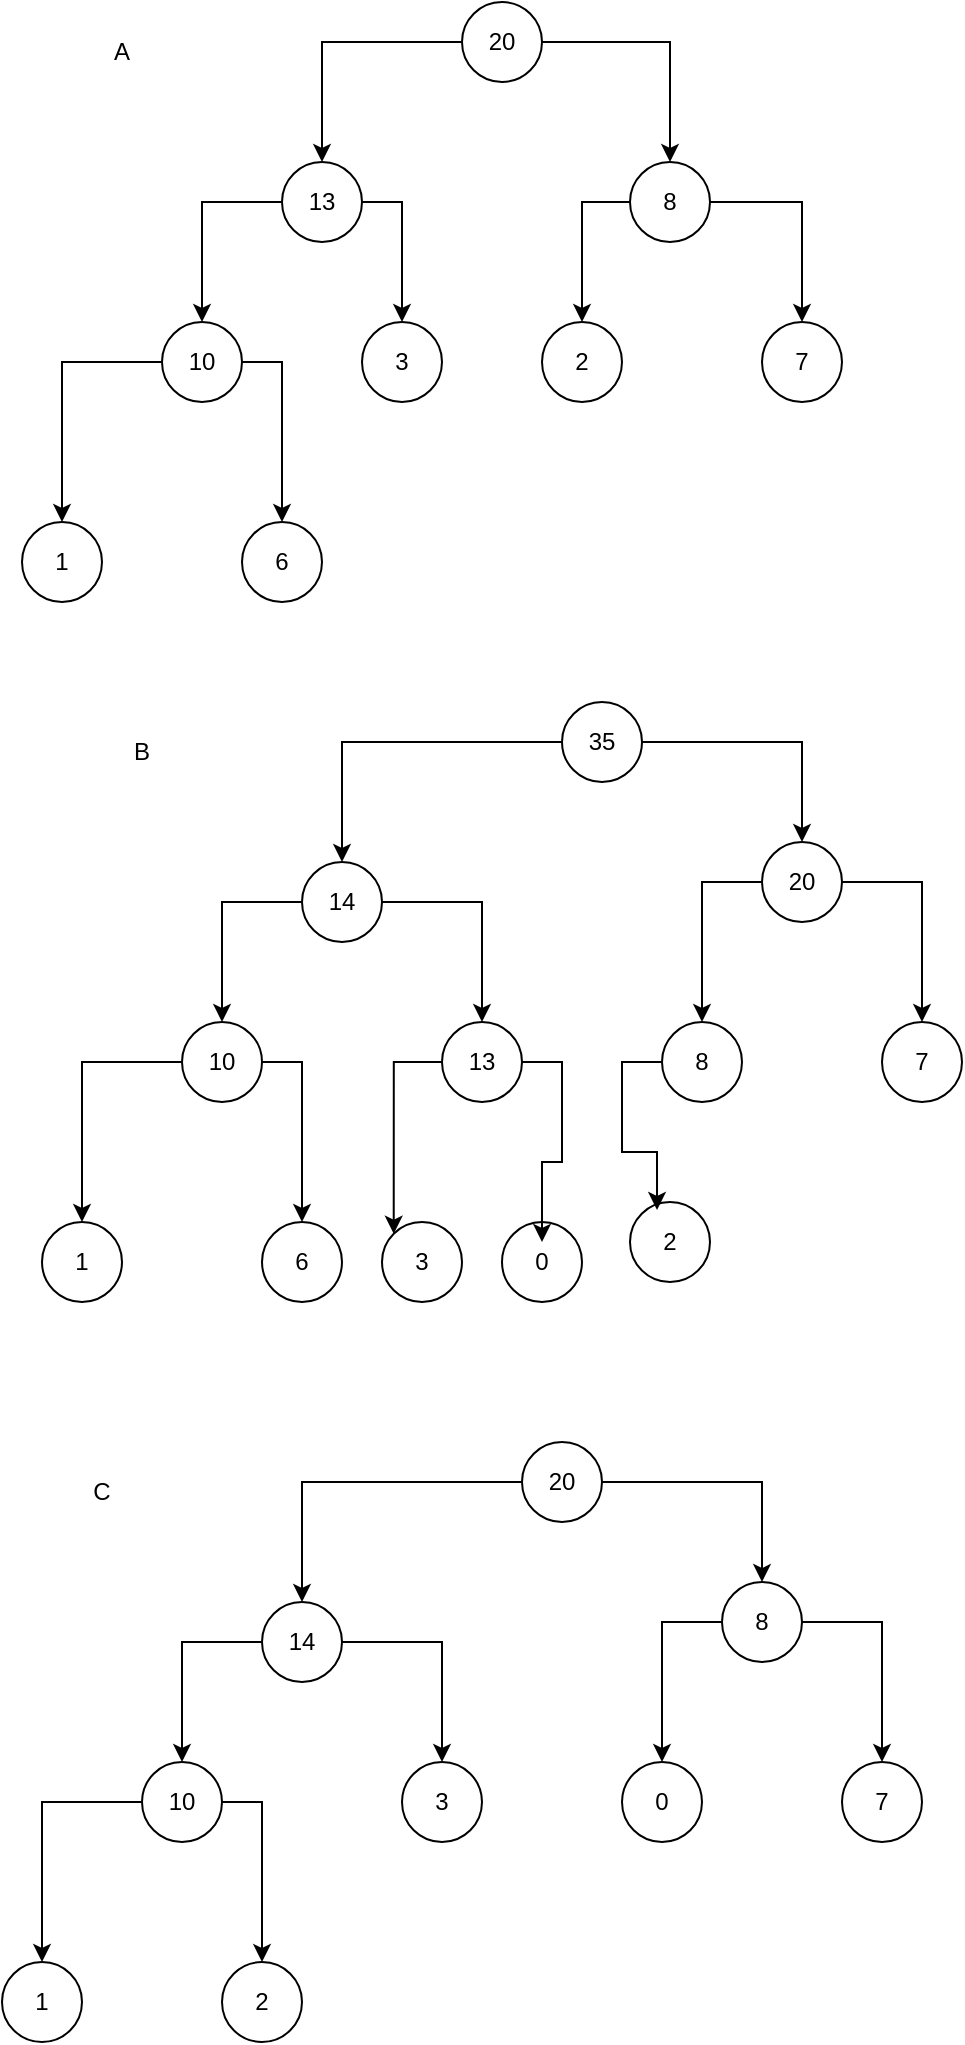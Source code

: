 <mxfile version="22.0.0" type="device">
  <diagram name="Trang-1" id="ZPdU82tGEfJm2v0xorDK">
    <mxGraphModel dx="954" dy="602" grid="1" gridSize="10" guides="1" tooltips="1" connect="1" arrows="1" fold="1" page="1" pageScale="1" pageWidth="827" pageHeight="1169" math="0" shadow="0">
      <root>
        <mxCell id="0" />
        <mxCell id="1" parent="0" />
        <mxCell id="BXSqrhUL6-4AqQqkL2Um-11" style="edgeStyle=orthogonalEdgeStyle;rounded=0;orthogonalLoop=1;jettySize=auto;html=1;exitX=0;exitY=0.5;exitDx=0;exitDy=0;entryX=0.5;entryY=0;entryDx=0;entryDy=0;" edge="1" parent="1" source="BXSqrhUL6-4AqQqkL2Um-1" target="BXSqrhUL6-4AqQqkL2Um-6">
          <mxGeometry relative="1" as="geometry" />
        </mxCell>
        <mxCell id="BXSqrhUL6-4AqQqkL2Um-12" style="edgeStyle=orthogonalEdgeStyle;rounded=0;orthogonalLoop=1;jettySize=auto;html=1;exitX=1;exitY=0.5;exitDx=0;exitDy=0;entryX=0.5;entryY=0;entryDx=0;entryDy=0;" edge="1" parent="1" source="BXSqrhUL6-4AqQqkL2Um-1" target="BXSqrhUL6-4AqQqkL2Um-4">
          <mxGeometry relative="1" as="geometry" />
        </mxCell>
        <mxCell id="BXSqrhUL6-4AqQqkL2Um-1" value="20" style="ellipse;whiteSpace=wrap;html=1;aspect=fixed;" vertex="1" parent="1">
          <mxGeometry x="290" y="260" width="40" height="40" as="geometry" />
        </mxCell>
        <mxCell id="BXSqrhUL6-4AqQqkL2Um-2" value="6" style="ellipse;whiteSpace=wrap;html=1;aspect=fixed;" vertex="1" parent="1">
          <mxGeometry x="180" y="520" width="40" height="40" as="geometry" />
        </mxCell>
        <mxCell id="BXSqrhUL6-4AqQqkL2Um-17" style="edgeStyle=orthogonalEdgeStyle;rounded=0;orthogonalLoop=1;jettySize=auto;html=1;exitX=0;exitY=0.5;exitDx=0;exitDy=0;entryX=0.5;entryY=0;entryDx=0;entryDy=0;" edge="1" parent="1" source="BXSqrhUL6-4AqQqkL2Um-4" target="BXSqrhUL6-4AqQqkL2Um-10">
          <mxGeometry relative="1" as="geometry" />
        </mxCell>
        <mxCell id="BXSqrhUL6-4AqQqkL2Um-18" style="edgeStyle=orthogonalEdgeStyle;rounded=0;orthogonalLoop=1;jettySize=auto;html=1;exitX=1;exitY=0.5;exitDx=0;exitDy=0;entryX=0.5;entryY=0;entryDx=0;entryDy=0;" edge="1" parent="1" source="BXSqrhUL6-4AqQqkL2Um-4" target="BXSqrhUL6-4AqQqkL2Um-8">
          <mxGeometry relative="1" as="geometry" />
        </mxCell>
        <mxCell id="BXSqrhUL6-4AqQqkL2Um-4" value="8" style="ellipse;whiteSpace=wrap;html=1;aspect=fixed;" vertex="1" parent="1">
          <mxGeometry x="374" y="340" width="40" height="40" as="geometry" />
        </mxCell>
        <mxCell id="BXSqrhUL6-4AqQqkL2Um-5" value="3" style="ellipse;whiteSpace=wrap;html=1;aspect=fixed;" vertex="1" parent="1">
          <mxGeometry x="240" y="420" width="40" height="40" as="geometry" />
        </mxCell>
        <mxCell id="BXSqrhUL6-4AqQqkL2Um-13" style="edgeStyle=orthogonalEdgeStyle;rounded=0;orthogonalLoop=1;jettySize=auto;html=1;exitX=0;exitY=0.5;exitDx=0;exitDy=0;entryX=0.5;entryY=0;entryDx=0;entryDy=0;" edge="1" parent="1" source="BXSqrhUL6-4AqQqkL2Um-6" target="BXSqrhUL6-4AqQqkL2Um-9">
          <mxGeometry relative="1" as="geometry" />
        </mxCell>
        <mxCell id="BXSqrhUL6-4AqQqkL2Um-16" style="edgeStyle=orthogonalEdgeStyle;rounded=0;orthogonalLoop=1;jettySize=auto;html=1;exitX=1;exitY=0.5;exitDx=0;exitDy=0;entryX=0.5;entryY=0;entryDx=0;entryDy=0;" edge="1" parent="1" source="BXSqrhUL6-4AqQqkL2Um-6" target="BXSqrhUL6-4AqQqkL2Um-5">
          <mxGeometry relative="1" as="geometry">
            <mxPoint x="260" y="410" as="targetPoint" />
          </mxGeometry>
        </mxCell>
        <mxCell id="BXSqrhUL6-4AqQqkL2Um-6" value="13" style="ellipse;whiteSpace=wrap;html=1;aspect=fixed;" vertex="1" parent="1">
          <mxGeometry x="200" y="340" width="40" height="40" as="geometry" />
        </mxCell>
        <mxCell id="BXSqrhUL6-4AqQqkL2Um-7" value="1" style="ellipse;whiteSpace=wrap;html=1;aspect=fixed;" vertex="1" parent="1">
          <mxGeometry x="70" y="520" width="40" height="40" as="geometry" />
        </mxCell>
        <mxCell id="BXSqrhUL6-4AqQqkL2Um-8" value="7" style="ellipse;whiteSpace=wrap;html=1;aspect=fixed;" vertex="1" parent="1">
          <mxGeometry x="440" y="420" width="40" height="40" as="geometry" />
        </mxCell>
        <mxCell id="BXSqrhUL6-4AqQqkL2Um-14" style="edgeStyle=orthogonalEdgeStyle;rounded=0;orthogonalLoop=1;jettySize=auto;html=1;exitX=0;exitY=0.5;exitDx=0;exitDy=0;entryX=0.5;entryY=0;entryDx=0;entryDy=0;" edge="1" parent="1" source="BXSqrhUL6-4AqQqkL2Um-9" target="BXSqrhUL6-4AqQqkL2Um-7">
          <mxGeometry relative="1" as="geometry" />
        </mxCell>
        <mxCell id="BXSqrhUL6-4AqQqkL2Um-15" style="edgeStyle=orthogonalEdgeStyle;rounded=0;orthogonalLoop=1;jettySize=auto;html=1;exitX=1;exitY=0.5;exitDx=0;exitDy=0;entryX=0.5;entryY=0;entryDx=0;entryDy=0;" edge="1" parent="1" source="BXSqrhUL6-4AqQqkL2Um-9" target="BXSqrhUL6-4AqQqkL2Um-2">
          <mxGeometry relative="1" as="geometry" />
        </mxCell>
        <mxCell id="BXSqrhUL6-4AqQqkL2Um-9" value="10" style="ellipse;whiteSpace=wrap;html=1;aspect=fixed;" vertex="1" parent="1">
          <mxGeometry x="140" y="420" width="40" height="40" as="geometry" />
        </mxCell>
        <mxCell id="BXSqrhUL6-4AqQqkL2Um-10" value="2" style="ellipse;whiteSpace=wrap;html=1;aspect=fixed;" vertex="1" parent="1">
          <mxGeometry x="330" y="420" width="40" height="40" as="geometry" />
        </mxCell>
        <mxCell id="BXSqrhUL6-4AqQqkL2Um-19" value="A" style="text;html=1;strokeColor=none;fillColor=none;align=center;verticalAlign=middle;whiteSpace=wrap;rounded=0;" vertex="1" parent="1">
          <mxGeometry x="90" y="270" width="60" height="30" as="geometry" />
        </mxCell>
        <mxCell id="BXSqrhUL6-4AqQqkL2Um-20" style="edgeStyle=orthogonalEdgeStyle;rounded=0;orthogonalLoop=1;jettySize=auto;html=1;exitX=0;exitY=0.5;exitDx=0;exitDy=0;entryX=0.5;entryY=0;entryDx=0;entryDy=0;" edge="1" parent="1" source="BXSqrhUL6-4AqQqkL2Um-22" target="BXSqrhUL6-4AqQqkL2Um-30">
          <mxGeometry relative="1" as="geometry" />
        </mxCell>
        <mxCell id="BXSqrhUL6-4AqQqkL2Um-21" style="edgeStyle=orthogonalEdgeStyle;rounded=0;orthogonalLoop=1;jettySize=auto;html=1;exitX=1;exitY=0.5;exitDx=0;exitDy=0;entryX=0.5;entryY=0;entryDx=0;entryDy=0;" edge="1" parent="1" source="BXSqrhUL6-4AqQqkL2Um-22" target="BXSqrhUL6-4AqQqkL2Um-26">
          <mxGeometry relative="1" as="geometry" />
        </mxCell>
        <mxCell id="BXSqrhUL6-4AqQqkL2Um-22" value="35" style="ellipse;whiteSpace=wrap;html=1;aspect=fixed;" vertex="1" parent="1">
          <mxGeometry x="340" y="610" width="40" height="40" as="geometry" />
        </mxCell>
        <mxCell id="BXSqrhUL6-4AqQqkL2Um-23" value="6" style="ellipse;whiteSpace=wrap;html=1;aspect=fixed;" vertex="1" parent="1">
          <mxGeometry x="190" y="870" width="40" height="40" as="geometry" />
        </mxCell>
        <mxCell id="BXSqrhUL6-4AqQqkL2Um-24" style="edgeStyle=orthogonalEdgeStyle;rounded=0;orthogonalLoop=1;jettySize=auto;html=1;exitX=0;exitY=0.5;exitDx=0;exitDy=0;entryX=0.5;entryY=0;entryDx=0;entryDy=0;" edge="1" parent="1" source="BXSqrhUL6-4AqQqkL2Um-26" target="BXSqrhUL6-4AqQqkL2Um-36">
          <mxGeometry relative="1" as="geometry" />
        </mxCell>
        <mxCell id="BXSqrhUL6-4AqQqkL2Um-25" style="edgeStyle=orthogonalEdgeStyle;rounded=0;orthogonalLoop=1;jettySize=auto;html=1;exitX=1;exitY=0.5;exitDx=0;exitDy=0;entryX=0.5;entryY=0;entryDx=0;entryDy=0;" edge="1" parent="1" source="BXSqrhUL6-4AqQqkL2Um-26" target="BXSqrhUL6-4AqQqkL2Um-32">
          <mxGeometry relative="1" as="geometry" />
        </mxCell>
        <mxCell id="BXSqrhUL6-4AqQqkL2Um-26" value="20" style="ellipse;whiteSpace=wrap;html=1;aspect=fixed;" vertex="1" parent="1">
          <mxGeometry x="440" y="680" width="40" height="40" as="geometry" />
        </mxCell>
        <mxCell id="BXSqrhUL6-4AqQqkL2Um-39" style="edgeStyle=orthogonalEdgeStyle;rounded=0;orthogonalLoop=1;jettySize=auto;html=1;exitX=0;exitY=0.5;exitDx=0;exitDy=0;entryX=0;entryY=0;entryDx=0;entryDy=0;" edge="1" parent="1" source="BXSqrhUL6-4AqQqkL2Um-27" target="BXSqrhUL6-4AqQqkL2Um-38">
          <mxGeometry relative="1" as="geometry" />
        </mxCell>
        <mxCell id="BXSqrhUL6-4AqQqkL2Um-27" value="13" style="ellipse;whiteSpace=wrap;html=1;aspect=fixed;" vertex="1" parent="1">
          <mxGeometry x="280" y="770" width="40" height="40" as="geometry" />
        </mxCell>
        <mxCell id="BXSqrhUL6-4AqQqkL2Um-28" style="edgeStyle=orthogonalEdgeStyle;rounded=0;orthogonalLoop=1;jettySize=auto;html=1;exitX=0;exitY=0.5;exitDx=0;exitDy=0;entryX=0.5;entryY=0;entryDx=0;entryDy=0;" edge="1" parent="1" source="BXSqrhUL6-4AqQqkL2Um-30" target="BXSqrhUL6-4AqQqkL2Um-35">
          <mxGeometry relative="1" as="geometry" />
        </mxCell>
        <mxCell id="BXSqrhUL6-4AqQqkL2Um-29" style="edgeStyle=orthogonalEdgeStyle;rounded=0;orthogonalLoop=1;jettySize=auto;html=1;exitX=1;exitY=0.5;exitDx=0;exitDy=0;entryX=0.5;entryY=0;entryDx=0;entryDy=0;" edge="1" parent="1" source="BXSqrhUL6-4AqQqkL2Um-30" target="BXSqrhUL6-4AqQqkL2Um-27">
          <mxGeometry relative="1" as="geometry">
            <mxPoint x="270" y="760" as="targetPoint" />
          </mxGeometry>
        </mxCell>
        <mxCell id="BXSqrhUL6-4AqQqkL2Um-30" value="14" style="ellipse;whiteSpace=wrap;html=1;aspect=fixed;" vertex="1" parent="1">
          <mxGeometry x="210" y="690" width="40" height="40" as="geometry" />
        </mxCell>
        <mxCell id="BXSqrhUL6-4AqQqkL2Um-31" value="1" style="ellipse;whiteSpace=wrap;html=1;aspect=fixed;" vertex="1" parent="1">
          <mxGeometry x="80" y="870" width="40" height="40" as="geometry" />
        </mxCell>
        <mxCell id="BXSqrhUL6-4AqQqkL2Um-32" value="7" style="ellipse;whiteSpace=wrap;html=1;aspect=fixed;" vertex="1" parent="1">
          <mxGeometry x="500" y="770" width="40" height="40" as="geometry" />
        </mxCell>
        <mxCell id="BXSqrhUL6-4AqQqkL2Um-33" style="edgeStyle=orthogonalEdgeStyle;rounded=0;orthogonalLoop=1;jettySize=auto;html=1;exitX=0;exitY=0.5;exitDx=0;exitDy=0;entryX=0.5;entryY=0;entryDx=0;entryDy=0;" edge="1" parent="1" source="BXSqrhUL6-4AqQqkL2Um-35" target="BXSqrhUL6-4AqQqkL2Um-31">
          <mxGeometry relative="1" as="geometry" />
        </mxCell>
        <mxCell id="BXSqrhUL6-4AqQqkL2Um-34" style="edgeStyle=orthogonalEdgeStyle;rounded=0;orthogonalLoop=1;jettySize=auto;html=1;exitX=1;exitY=0.5;exitDx=0;exitDy=0;entryX=0.5;entryY=0;entryDx=0;entryDy=0;" edge="1" parent="1" source="BXSqrhUL6-4AqQqkL2Um-35" target="BXSqrhUL6-4AqQqkL2Um-23">
          <mxGeometry relative="1" as="geometry" />
        </mxCell>
        <mxCell id="BXSqrhUL6-4AqQqkL2Um-35" value="10" style="ellipse;whiteSpace=wrap;html=1;aspect=fixed;" vertex="1" parent="1">
          <mxGeometry x="150" y="770" width="40" height="40" as="geometry" />
        </mxCell>
        <mxCell id="BXSqrhUL6-4AqQqkL2Um-36" value="8" style="ellipse;whiteSpace=wrap;html=1;aspect=fixed;" vertex="1" parent="1">
          <mxGeometry x="390" y="770" width="40" height="40" as="geometry" />
        </mxCell>
        <mxCell id="BXSqrhUL6-4AqQqkL2Um-37" value="B" style="text;html=1;strokeColor=none;fillColor=none;align=center;verticalAlign=middle;whiteSpace=wrap;rounded=0;" vertex="1" parent="1">
          <mxGeometry x="100" y="620" width="60" height="30" as="geometry" />
        </mxCell>
        <mxCell id="BXSqrhUL6-4AqQqkL2Um-38" value="3" style="ellipse;whiteSpace=wrap;html=1;aspect=fixed;" vertex="1" parent="1">
          <mxGeometry x="250" y="870" width="40" height="40" as="geometry" />
        </mxCell>
        <mxCell id="BXSqrhUL6-4AqQqkL2Um-40" value="0" style="ellipse;whiteSpace=wrap;html=1;aspect=fixed;" vertex="1" parent="1">
          <mxGeometry x="310" y="870" width="40" height="40" as="geometry" />
        </mxCell>
        <mxCell id="BXSqrhUL6-4AqQqkL2Um-41" style="edgeStyle=orthogonalEdgeStyle;rounded=0;orthogonalLoop=1;jettySize=auto;html=1;exitX=1;exitY=0.5;exitDx=0;exitDy=0;entryX=0.5;entryY=0.25;entryDx=0;entryDy=0;entryPerimeter=0;" edge="1" parent="1" source="BXSqrhUL6-4AqQqkL2Um-27" target="BXSqrhUL6-4AqQqkL2Um-40">
          <mxGeometry relative="1" as="geometry" />
        </mxCell>
        <mxCell id="BXSqrhUL6-4AqQqkL2Um-42" value="2" style="ellipse;whiteSpace=wrap;html=1;aspect=fixed;" vertex="1" parent="1">
          <mxGeometry x="374" y="860" width="40" height="40" as="geometry" />
        </mxCell>
        <mxCell id="BXSqrhUL6-4AqQqkL2Um-43" style="edgeStyle=orthogonalEdgeStyle;rounded=0;orthogonalLoop=1;jettySize=auto;html=1;exitX=0;exitY=0.5;exitDx=0;exitDy=0;entryX=0.338;entryY=0.1;entryDx=0;entryDy=0;entryPerimeter=0;" edge="1" parent="1" source="BXSqrhUL6-4AqQqkL2Um-36" target="BXSqrhUL6-4AqQqkL2Um-42">
          <mxGeometry relative="1" as="geometry" />
        </mxCell>
        <mxCell id="BXSqrhUL6-4AqQqkL2Um-44" style="edgeStyle=orthogonalEdgeStyle;rounded=0;orthogonalLoop=1;jettySize=auto;html=1;exitX=0;exitY=0.5;exitDx=0;exitDy=0;entryX=0.5;entryY=0;entryDx=0;entryDy=0;" edge="1" parent="1" source="BXSqrhUL6-4AqQqkL2Um-46" target="BXSqrhUL6-4AqQqkL2Um-55">
          <mxGeometry relative="1" as="geometry" />
        </mxCell>
        <mxCell id="BXSqrhUL6-4AqQqkL2Um-45" style="edgeStyle=orthogonalEdgeStyle;rounded=0;orthogonalLoop=1;jettySize=auto;html=1;exitX=1;exitY=0.5;exitDx=0;exitDy=0;entryX=0.5;entryY=0;entryDx=0;entryDy=0;" edge="1" parent="1" source="BXSqrhUL6-4AqQqkL2Um-46" target="BXSqrhUL6-4AqQqkL2Um-50">
          <mxGeometry relative="1" as="geometry" />
        </mxCell>
        <mxCell id="BXSqrhUL6-4AqQqkL2Um-46" value="20" style="ellipse;whiteSpace=wrap;html=1;aspect=fixed;" vertex="1" parent="1">
          <mxGeometry x="320" y="980" width="40" height="40" as="geometry" />
        </mxCell>
        <mxCell id="BXSqrhUL6-4AqQqkL2Um-48" style="edgeStyle=orthogonalEdgeStyle;rounded=0;orthogonalLoop=1;jettySize=auto;html=1;exitX=0;exitY=0.5;exitDx=0;exitDy=0;entryX=0.5;entryY=0;entryDx=0;entryDy=0;" edge="1" parent="1" source="BXSqrhUL6-4AqQqkL2Um-50" target="BXSqrhUL6-4AqQqkL2Um-61">
          <mxGeometry relative="1" as="geometry" />
        </mxCell>
        <mxCell id="BXSqrhUL6-4AqQqkL2Um-49" style="edgeStyle=orthogonalEdgeStyle;rounded=0;orthogonalLoop=1;jettySize=auto;html=1;exitX=1;exitY=0.5;exitDx=0;exitDy=0;entryX=0.5;entryY=0;entryDx=0;entryDy=0;" edge="1" parent="1" source="BXSqrhUL6-4AqQqkL2Um-50" target="BXSqrhUL6-4AqQqkL2Um-57">
          <mxGeometry relative="1" as="geometry" />
        </mxCell>
        <mxCell id="BXSqrhUL6-4AqQqkL2Um-50" value="8" style="ellipse;whiteSpace=wrap;html=1;aspect=fixed;" vertex="1" parent="1">
          <mxGeometry x="420" y="1050" width="40" height="40" as="geometry" />
        </mxCell>
        <mxCell id="BXSqrhUL6-4AqQqkL2Um-52" value="3" style="ellipse;whiteSpace=wrap;html=1;aspect=fixed;" vertex="1" parent="1">
          <mxGeometry x="260" y="1140" width="40" height="40" as="geometry" />
        </mxCell>
        <mxCell id="BXSqrhUL6-4AqQqkL2Um-53" style="edgeStyle=orthogonalEdgeStyle;rounded=0;orthogonalLoop=1;jettySize=auto;html=1;exitX=0;exitY=0.5;exitDx=0;exitDy=0;entryX=0.5;entryY=0;entryDx=0;entryDy=0;" edge="1" parent="1" source="BXSqrhUL6-4AqQqkL2Um-55" target="BXSqrhUL6-4AqQqkL2Um-60">
          <mxGeometry relative="1" as="geometry" />
        </mxCell>
        <mxCell id="BXSqrhUL6-4AqQqkL2Um-54" style="edgeStyle=orthogonalEdgeStyle;rounded=0;orthogonalLoop=1;jettySize=auto;html=1;exitX=1;exitY=0.5;exitDx=0;exitDy=0;entryX=0.5;entryY=0;entryDx=0;entryDy=0;" edge="1" parent="1" source="BXSqrhUL6-4AqQqkL2Um-55" target="BXSqrhUL6-4AqQqkL2Um-52">
          <mxGeometry relative="1" as="geometry">
            <mxPoint x="250" y="1130" as="targetPoint" />
          </mxGeometry>
        </mxCell>
        <mxCell id="BXSqrhUL6-4AqQqkL2Um-55" value="14" style="ellipse;whiteSpace=wrap;html=1;aspect=fixed;" vertex="1" parent="1">
          <mxGeometry x="190" y="1060" width="40" height="40" as="geometry" />
        </mxCell>
        <mxCell id="BXSqrhUL6-4AqQqkL2Um-56" value="1" style="ellipse;whiteSpace=wrap;html=1;aspect=fixed;" vertex="1" parent="1">
          <mxGeometry x="60" y="1240" width="40" height="40" as="geometry" />
        </mxCell>
        <mxCell id="BXSqrhUL6-4AqQqkL2Um-57" value="7" style="ellipse;whiteSpace=wrap;html=1;aspect=fixed;" vertex="1" parent="1">
          <mxGeometry x="480" y="1140" width="40" height="40" as="geometry" />
        </mxCell>
        <mxCell id="BXSqrhUL6-4AqQqkL2Um-58" style="edgeStyle=orthogonalEdgeStyle;rounded=0;orthogonalLoop=1;jettySize=auto;html=1;exitX=0;exitY=0.5;exitDx=0;exitDy=0;entryX=0.5;entryY=0;entryDx=0;entryDy=0;" edge="1" parent="1" source="BXSqrhUL6-4AqQqkL2Um-60" target="BXSqrhUL6-4AqQqkL2Um-56">
          <mxGeometry relative="1" as="geometry" />
        </mxCell>
        <mxCell id="BXSqrhUL6-4AqQqkL2Um-69" style="edgeStyle=orthogonalEdgeStyle;rounded=0;orthogonalLoop=1;jettySize=auto;html=1;exitX=1;exitY=0.5;exitDx=0;exitDy=0;entryX=0.5;entryY=0;entryDx=0;entryDy=0;" edge="1" parent="1" source="BXSqrhUL6-4AqQqkL2Um-60" target="BXSqrhUL6-4AqQqkL2Um-68">
          <mxGeometry relative="1" as="geometry" />
        </mxCell>
        <mxCell id="BXSqrhUL6-4AqQqkL2Um-60" value="10" style="ellipse;whiteSpace=wrap;html=1;aspect=fixed;" vertex="1" parent="1">
          <mxGeometry x="130" y="1140" width="40" height="40" as="geometry" />
        </mxCell>
        <mxCell id="BXSqrhUL6-4AqQqkL2Um-61" value="0" style="ellipse;whiteSpace=wrap;html=1;aspect=fixed;" vertex="1" parent="1">
          <mxGeometry x="370" y="1140" width="40" height="40" as="geometry" />
        </mxCell>
        <mxCell id="BXSqrhUL6-4AqQqkL2Um-62" value="C" style="text;html=1;strokeColor=none;fillColor=none;align=center;verticalAlign=middle;whiteSpace=wrap;rounded=0;" vertex="1" parent="1">
          <mxGeometry x="80" y="990" width="60" height="30" as="geometry" />
        </mxCell>
        <mxCell id="BXSqrhUL6-4AqQqkL2Um-68" value="2" style="ellipse;whiteSpace=wrap;html=1;aspect=fixed;" vertex="1" parent="1">
          <mxGeometry x="170" y="1240" width="40" height="40" as="geometry" />
        </mxCell>
      </root>
    </mxGraphModel>
  </diagram>
</mxfile>
